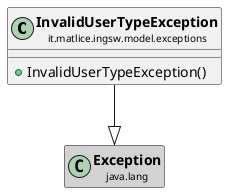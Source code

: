 @startuml

skinparam svgLinkTarget _parent
skinparam linetype ortho
set namespaceSeparator none
class "<b><size:14>InvalidUserTypeException</b>\n<size:10>it.matlice.ingsw.model.exceptions" as it.matlice.ingsw.model.exceptions.InvalidUserTypeException  [[../../../../../it/matlice/ingsw/model/exceptions/InvalidUserTypeException.html{it.matlice.ingsw.model.exceptions.InvalidUserTypeException}]] {
+InvalidUserTypeException()
}


class "<b><size:14>Exception</b>\n<size:10>java.lang" as java.lang.Exception  #lightgrey {
}

hide java.lang.Exception fields
hide java.lang.Exception methods

it.matlice.ingsw.model.exceptions.InvalidUserTypeException --|> java.lang.Exception


@enduml
